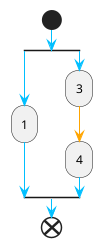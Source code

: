 {
  "sha1": "bzswo1phiu4cqvf8ffguhnnltv2jjye",
  "insertion": {
    "when": "2024-05-30T20:48:22.190Z",
    "url": "https://forum.plantuml.net/16882/is-it-possible-to-color-split-in-an-activity-diagram-new",
    "user": "plantuml@gmail.com"
  }
}
@startuml
start
  -[#DeepSkyBlue]->
  split
    -[#DeepSkyBlue]->
    :1;
    -[#DeepSkyBlue]->
  split again
    -[#DeepSkyBlue]->
    :3;
    -[#Orange]->
    :4;
    -[#DeepSkyBlue]->
  endsplit
  -[#DeepSkyBlue]->
end
@enduml
